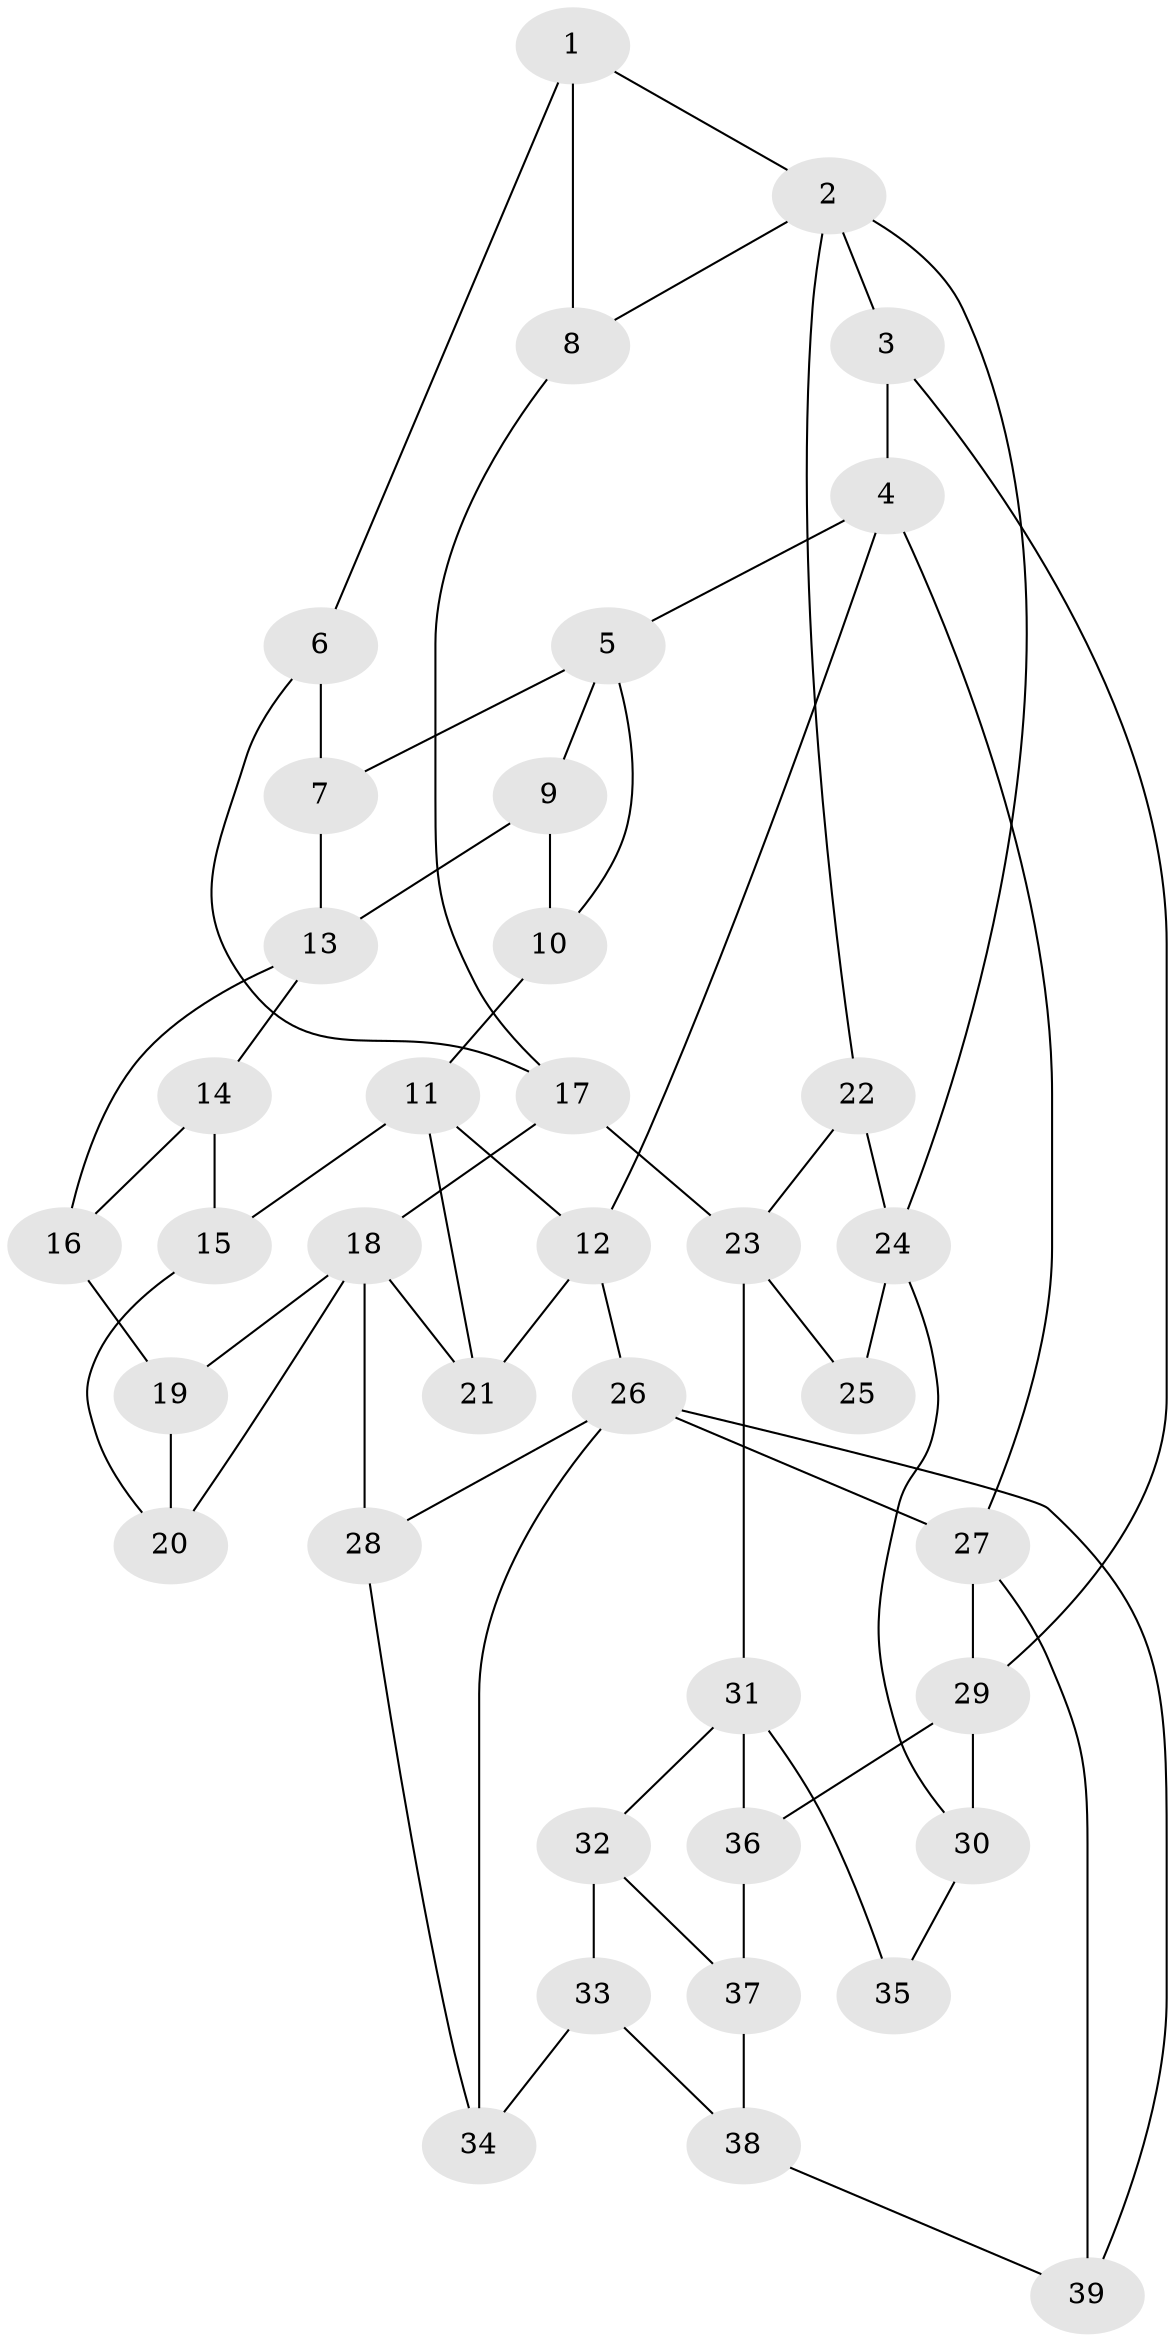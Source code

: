 // original degree distribution, {3: 0.02564102564102564, 4: 0.2564102564102564, 6: 0.23076923076923078, 5: 0.48717948717948717}
// Generated by graph-tools (version 1.1) at 2025/38/03/09/25 02:38:54]
// undirected, 39 vertices, 66 edges
graph export_dot {
graph [start="1"]
  node [color=gray90,style=filled];
  1;
  2;
  3;
  4;
  5;
  6;
  7;
  8;
  9;
  10;
  11;
  12;
  13;
  14;
  15;
  16;
  17;
  18;
  19;
  20;
  21;
  22;
  23;
  24;
  25;
  26;
  27;
  28;
  29;
  30;
  31;
  32;
  33;
  34;
  35;
  36;
  37;
  38;
  39;
  1 -- 2 [weight=1.0];
  1 -- 6 [weight=1.0];
  1 -- 8 [weight=2.0];
  2 -- 3 [weight=2.0];
  2 -- 8 [weight=1.0];
  2 -- 22 [weight=1.0];
  2 -- 24 [weight=1.0];
  3 -- 4 [weight=1.0];
  3 -- 29 [weight=1.0];
  4 -- 5 [weight=1.0];
  4 -- 12 [weight=1.0];
  4 -- 27 [weight=1.0];
  5 -- 7 [weight=1.0];
  5 -- 9 [weight=1.0];
  5 -- 10 [weight=1.0];
  6 -- 7 [weight=1.0];
  6 -- 17 [weight=1.0];
  7 -- 13 [weight=1.0];
  8 -- 17 [weight=1.0];
  9 -- 10 [weight=1.0];
  9 -- 13 [weight=1.0];
  10 -- 11 [weight=1.0];
  11 -- 12 [weight=1.0];
  11 -- 15 [weight=1.0];
  11 -- 21 [weight=1.0];
  12 -- 21 [weight=1.0];
  12 -- 26 [weight=2.0];
  13 -- 14 [weight=1.0];
  13 -- 16 [weight=1.0];
  14 -- 15 [weight=1.0];
  14 -- 16 [weight=1.0];
  15 -- 20 [weight=1.0];
  16 -- 19 [weight=1.0];
  17 -- 18 [weight=2.0];
  17 -- 23 [weight=2.0];
  18 -- 19 [weight=1.0];
  18 -- 20 [weight=1.0];
  18 -- 21 [weight=1.0];
  18 -- 28 [weight=1.0];
  19 -- 20 [weight=1.0];
  22 -- 23 [weight=1.0];
  22 -- 24 [weight=1.0];
  23 -- 25 [weight=1.0];
  23 -- 31 [weight=2.0];
  24 -- 25 [weight=2.0];
  24 -- 30 [weight=1.0];
  26 -- 27 [weight=1.0];
  26 -- 28 [weight=1.0];
  26 -- 34 [weight=1.0];
  26 -- 39 [weight=1.0];
  27 -- 29 [weight=1.0];
  27 -- 39 [weight=1.0];
  28 -- 34 [weight=1.0];
  29 -- 30 [weight=1.0];
  29 -- 36 [weight=1.0];
  30 -- 35 [weight=1.0];
  31 -- 32 [weight=1.0];
  31 -- 35 [weight=2.0];
  31 -- 36 [weight=1.0];
  32 -- 33 [weight=1.0];
  32 -- 37 [weight=1.0];
  33 -- 34 [weight=1.0];
  33 -- 38 [weight=1.0];
  36 -- 37 [weight=2.0];
  37 -- 38 [weight=2.0];
  38 -- 39 [weight=1.0];
}
